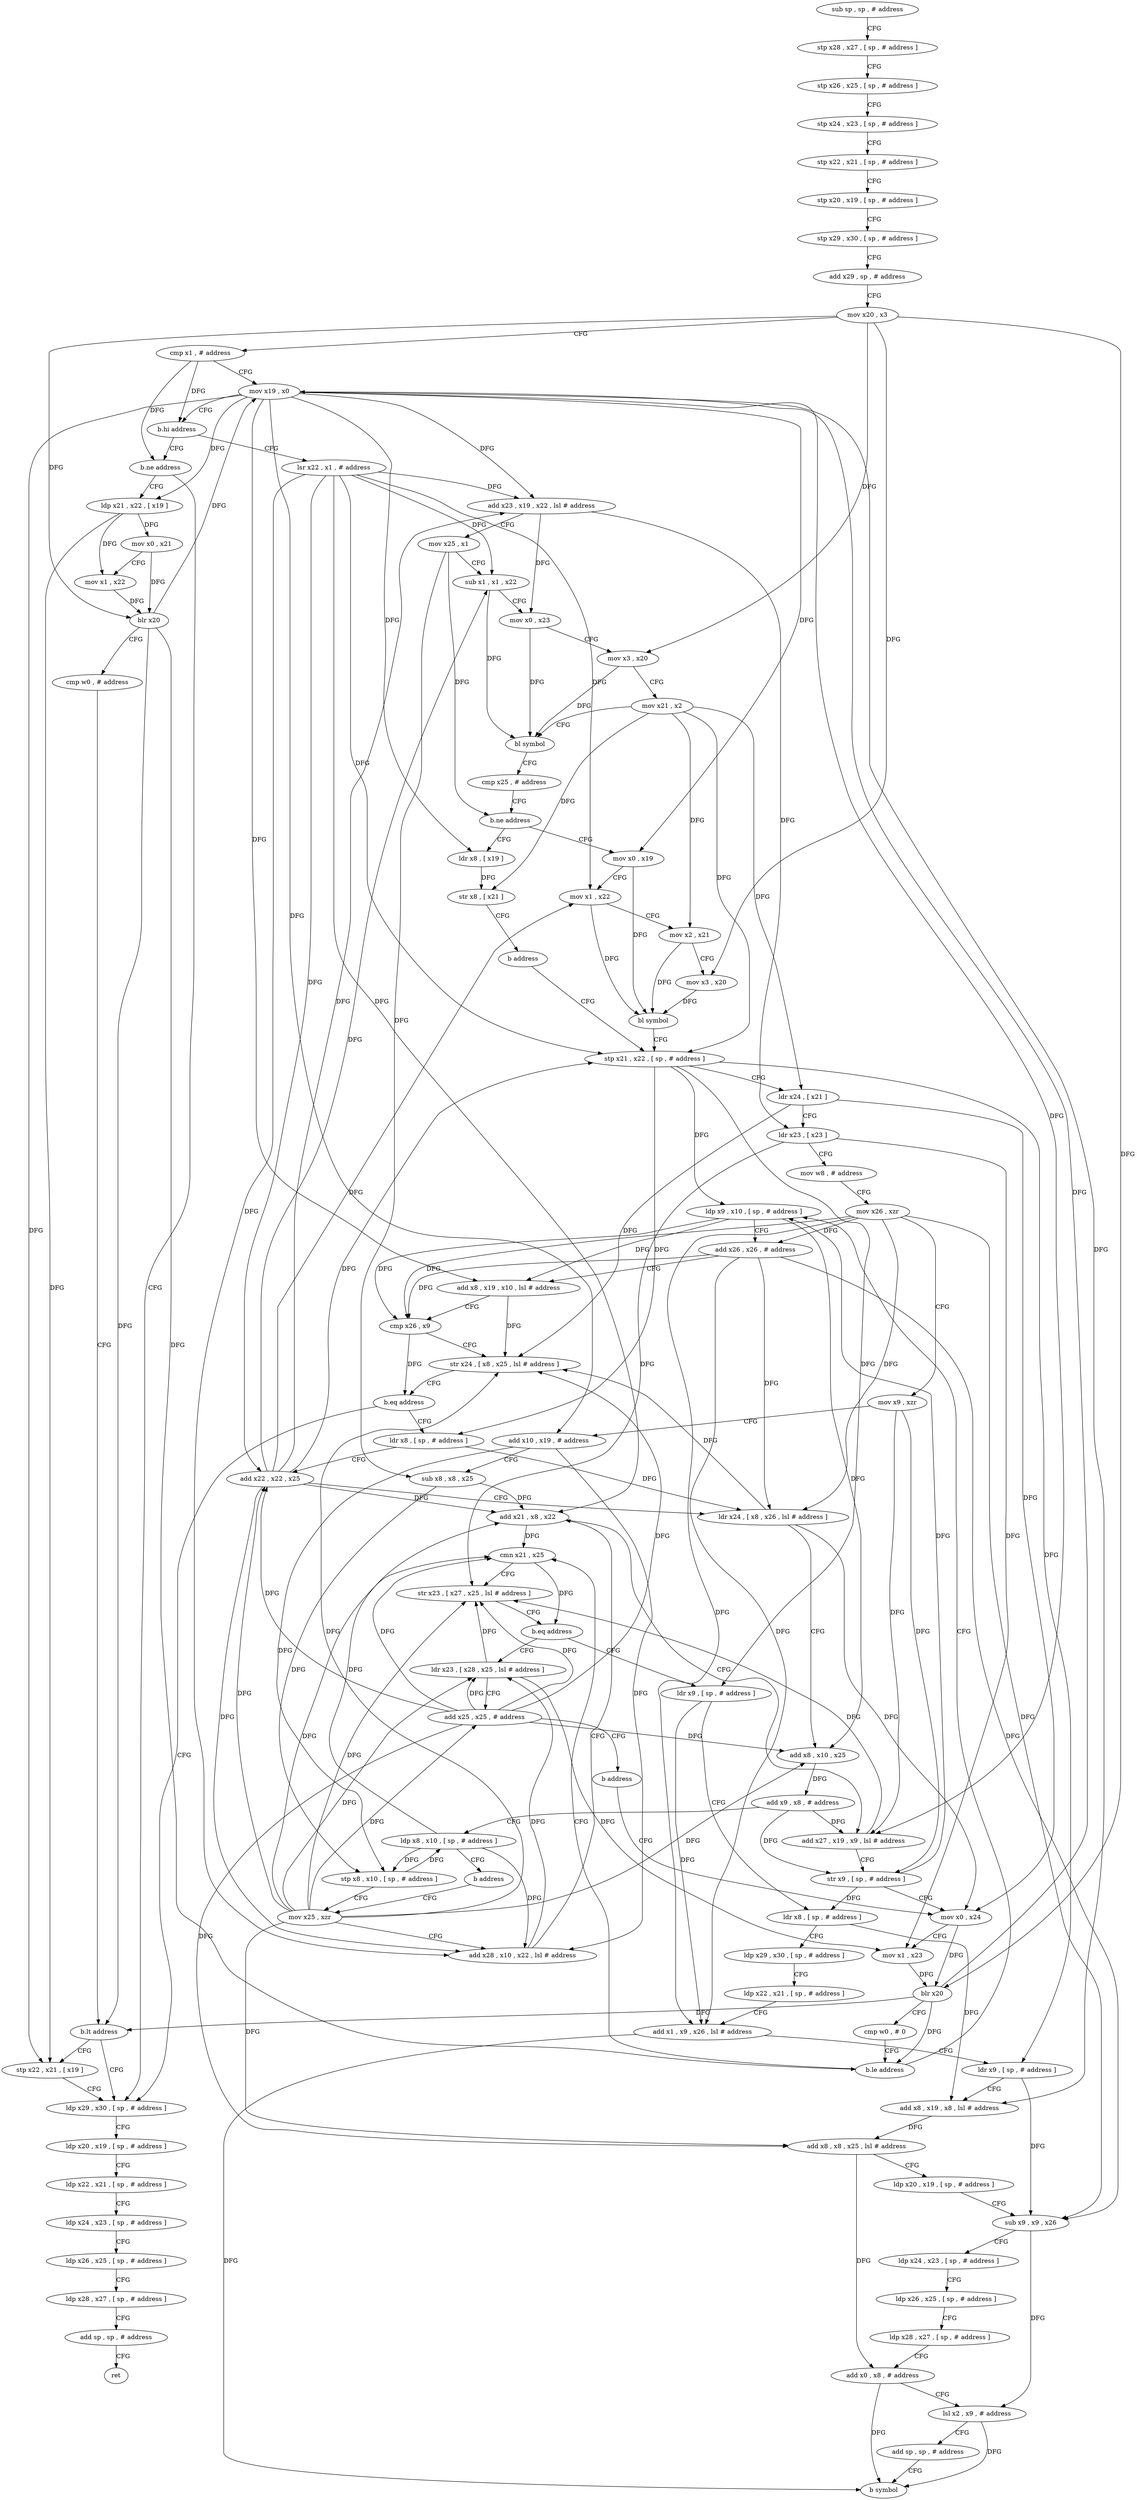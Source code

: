 digraph "func" {
"4253380" [label = "sub sp , sp , # address" ]
"4253384" [label = "stp x28 , x27 , [ sp , # address ]" ]
"4253388" [label = "stp x26 , x25 , [ sp , # address ]" ]
"4253392" [label = "stp x24 , x23 , [ sp , # address ]" ]
"4253396" [label = "stp x22 , x21 , [ sp , # address ]" ]
"4253400" [label = "stp x20 , x19 , [ sp , # address ]" ]
"4253404" [label = "stp x29 , x30 , [ sp , # address ]" ]
"4253408" [label = "add x29 , sp , # address" ]
"4253412" [label = "mov x20 , x3" ]
"4253416" [label = "cmp x1 , # address" ]
"4253420" [label = "mov x19 , x0" ]
"4253424" [label = "b.hi address" ]
"4253492" [label = "lsr x22 , x1 , # address" ]
"4253428" [label = "b.ne address" ]
"4253496" [label = "add x23 , x19 , x22 , lsl # address" ]
"4253500" [label = "mov x25 , x1" ]
"4253504" [label = "sub x1 , x1 , x22" ]
"4253508" [label = "mov x0 , x23" ]
"4253512" [label = "mov x3 , x20" ]
"4253516" [label = "mov x21 , x2" ]
"4253520" [label = "bl symbol" ]
"4253524" [label = "cmp x25 , # address" ]
"4253528" [label = "b.ne address" ]
"4253544" [label = "mov x0 , x19" ]
"4253532" [label = "ldr x8 , [ x19 ]" ]
"4253460" [label = "ldp x29 , x30 , [ sp , # address ]" ]
"4253432" [label = "ldp x21 , x22 , [ x19 ]" ]
"4253548" [label = "mov x1 , x22" ]
"4253552" [label = "mov x2 , x21" ]
"4253556" [label = "mov x3 , x20" ]
"4253560" [label = "bl symbol" ]
"4253564" [label = "stp x21 , x22 , [ sp , # address ]" ]
"4253536" [label = "str x8 , [ x21 ]" ]
"4253540" [label = "b address" ]
"4253464" [label = "ldp x20 , x19 , [ sp , # address ]" ]
"4253468" [label = "ldp x22 , x21 , [ sp , # address ]" ]
"4253472" [label = "ldp x24 , x23 , [ sp , # address ]" ]
"4253476" [label = "ldp x26 , x25 , [ sp , # address ]" ]
"4253480" [label = "ldp x28 , x27 , [ sp , # address ]" ]
"4253484" [label = "add sp , sp , # address" ]
"4253488" [label = "ret" ]
"4253436" [label = "mov x0 , x21" ]
"4253440" [label = "mov x1 , x22" ]
"4253444" [label = "blr x20" ]
"4253448" [label = "cmp w0 , # address" ]
"4253452" [label = "b.lt address" ]
"4253456" [label = "stp x22 , x21 , [ x19 ]" ]
"4253664" [label = "ldp x9 , x10 , [ sp , # address ]" ]
"4253668" [label = "add x26 , x26 , # address" ]
"4253672" [label = "add x8 , x19 , x10 , lsl # address" ]
"4253676" [label = "cmp x26 , x9" ]
"4253680" [label = "str x24 , [ x8 , x25 , lsl # address ]" ]
"4253684" [label = "b.eq address" ]
"4253688" [label = "ldr x8 , [ sp , # address ]" ]
"4253640" [label = "cmn x21 , x25" ]
"4253644" [label = "str x23 , [ x27 , x25 , lsl # address ]" ]
"4253648" [label = "b.eq address" ]
"4253716" [label = "ldr x9 , [ sp , # address ]" ]
"4253652" [label = "ldr x23 , [ x28 , x25 , lsl # address ]" ]
"4253568" [label = "ldr x24 , [ x21 ]" ]
"4253572" [label = "ldr x23 , [ x23 ]" ]
"4253576" [label = "mov w8 , # address" ]
"4253580" [label = "mov x26 , xzr" ]
"4253584" [label = "mov x9 , xzr" ]
"4253588" [label = "add x10 , x19 , # address" ]
"4253592" [label = "sub x8 , x8 , x25" ]
"4253596" [label = "stp x8 , x10 , [ sp , # address ]" ]
"4253600" [label = "mov x25 , xzr" ]
"4253692" [label = "add x22 , x22 , x25" ]
"4253696" [label = "ldr x24 , [ x8 , x26 , lsl # address ]" ]
"4253700" [label = "add x8 , x10 , x25" ]
"4253704" [label = "add x9 , x8 , # address" ]
"4253708" [label = "ldp x8 , x10 , [ sp , # address ]" ]
"4253712" [label = "b address" ]
"4253720" [label = "ldr x8 , [ sp , # address ]" ]
"4253724" [label = "ldp x29 , x30 , [ sp , # address ]" ]
"4253728" [label = "ldp x22 , x21 , [ sp , # address ]" ]
"4253732" [label = "add x1 , x9 , x26 , lsl # address" ]
"4253736" [label = "ldr x9 , [ sp , # address ]" ]
"4253740" [label = "add x8 , x19 , x8 , lsl # address" ]
"4253744" [label = "add x8 , x8 , x25 , lsl # address" ]
"4253748" [label = "ldp x20 , x19 , [ sp , # address ]" ]
"4253752" [label = "sub x9 , x9 , x26" ]
"4253756" [label = "ldp x24 , x23 , [ sp , # address ]" ]
"4253760" [label = "ldp x26 , x25 , [ sp , # address ]" ]
"4253764" [label = "ldp x28 , x27 , [ sp , # address ]" ]
"4253768" [label = "add x0 , x8 , # address" ]
"4253772" [label = "lsl x2 , x9 , # address" ]
"4253776" [label = "add sp , sp , # address" ]
"4253780" [label = "b symbol" ]
"4253656" [label = "add x25 , x25 , # address" ]
"4253660" [label = "b address" ]
"4253620" [label = "mov x0 , x24" ]
"4253604" [label = "add x28 , x10 , x22 , lsl # address" ]
"4253608" [label = "add x21 , x8 , x22" ]
"4253612" [label = "add x27 , x19 , x9 , lsl # address" ]
"4253616" [label = "str x9 , [ sp , # address ]" ]
"4253624" [label = "mov x1 , x23" ]
"4253628" [label = "blr x20" ]
"4253632" [label = "cmp w0 , # 0" ]
"4253636" [label = "b.le address" ]
"4253380" -> "4253384" [ label = "CFG" ]
"4253384" -> "4253388" [ label = "CFG" ]
"4253388" -> "4253392" [ label = "CFG" ]
"4253392" -> "4253396" [ label = "CFG" ]
"4253396" -> "4253400" [ label = "CFG" ]
"4253400" -> "4253404" [ label = "CFG" ]
"4253404" -> "4253408" [ label = "CFG" ]
"4253408" -> "4253412" [ label = "CFG" ]
"4253412" -> "4253416" [ label = "CFG" ]
"4253412" -> "4253512" [ label = "DFG" ]
"4253412" -> "4253556" [ label = "DFG" ]
"4253412" -> "4253444" [ label = "DFG" ]
"4253412" -> "4253628" [ label = "DFG" ]
"4253416" -> "4253420" [ label = "CFG" ]
"4253416" -> "4253424" [ label = "DFG" ]
"4253416" -> "4253428" [ label = "DFG" ]
"4253420" -> "4253424" [ label = "CFG" ]
"4253420" -> "4253496" [ label = "DFG" ]
"4253420" -> "4253544" [ label = "DFG" ]
"4253420" -> "4253532" [ label = "DFG" ]
"4253420" -> "4253432" [ label = "DFG" ]
"4253420" -> "4253588" [ label = "DFG" ]
"4253420" -> "4253456" [ label = "DFG" ]
"4253420" -> "4253612" [ label = "DFG" ]
"4253420" -> "4253672" [ label = "DFG" ]
"4253420" -> "4253740" [ label = "DFG" ]
"4253424" -> "4253492" [ label = "CFG" ]
"4253424" -> "4253428" [ label = "CFG" ]
"4253492" -> "4253496" [ label = "DFG" ]
"4253492" -> "4253504" [ label = "DFG" ]
"4253492" -> "4253548" [ label = "DFG" ]
"4253492" -> "4253564" [ label = "DFG" ]
"4253492" -> "4253604" [ label = "DFG" ]
"4253492" -> "4253608" [ label = "DFG" ]
"4253492" -> "4253692" [ label = "DFG" ]
"4253428" -> "4253460" [ label = "CFG" ]
"4253428" -> "4253432" [ label = "CFG" ]
"4253496" -> "4253500" [ label = "CFG" ]
"4253496" -> "4253508" [ label = "DFG" ]
"4253496" -> "4253572" [ label = "DFG" ]
"4253500" -> "4253504" [ label = "CFG" ]
"4253500" -> "4253528" [ label = "DFG" ]
"4253500" -> "4253592" [ label = "DFG" ]
"4253504" -> "4253508" [ label = "CFG" ]
"4253504" -> "4253520" [ label = "DFG" ]
"4253508" -> "4253512" [ label = "CFG" ]
"4253508" -> "4253520" [ label = "DFG" ]
"4253512" -> "4253516" [ label = "CFG" ]
"4253512" -> "4253520" [ label = "DFG" ]
"4253516" -> "4253520" [ label = "CFG" ]
"4253516" -> "4253552" [ label = "DFG" ]
"4253516" -> "4253536" [ label = "DFG" ]
"4253516" -> "4253564" [ label = "DFG" ]
"4253516" -> "4253568" [ label = "DFG" ]
"4253520" -> "4253524" [ label = "CFG" ]
"4253524" -> "4253528" [ label = "CFG" ]
"4253528" -> "4253544" [ label = "CFG" ]
"4253528" -> "4253532" [ label = "CFG" ]
"4253544" -> "4253548" [ label = "CFG" ]
"4253544" -> "4253560" [ label = "DFG" ]
"4253532" -> "4253536" [ label = "DFG" ]
"4253460" -> "4253464" [ label = "CFG" ]
"4253432" -> "4253436" [ label = "DFG" ]
"4253432" -> "4253456" [ label = "DFG" ]
"4253432" -> "4253440" [ label = "DFG" ]
"4253548" -> "4253552" [ label = "CFG" ]
"4253548" -> "4253560" [ label = "DFG" ]
"4253552" -> "4253556" [ label = "CFG" ]
"4253552" -> "4253560" [ label = "DFG" ]
"4253556" -> "4253560" [ label = "DFG" ]
"4253560" -> "4253564" [ label = "CFG" ]
"4253564" -> "4253568" [ label = "CFG" ]
"4253564" -> "4253688" [ label = "DFG" ]
"4253564" -> "4253716" [ label = "DFG" ]
"4253564" -> "4253664" [ label = "DFG" ]
"4253564" -> "4253736" [ label = "DFG" ]
"4253536" -> "4253540" [ label = "CFG" ]
"4253540" -> "4253564" [ label = "CFG" ]
"4253464" -> "4253468" [ label = "CFG" ]
"4253468" -> "4253472" [ label = "CFG" ]
"4253472" -> "4253476" [ label = "CFG" ]
"4253476" -> "4253480" [ label = "CFG" ]
"4253480" -> "4253484" [ label = "CFG" ]
"4253484" -> "4253488" [ label = "CFG" ]
"4253436" -> "4253440" [ label = "CFG" ]
"4253436" -> "4253444" [ label = "DFG" ]
"4253440" -> "4253444" [ label = "DFG" ]
"4253444" -> "4253448" [ label = "CFG" ]
"4253444" -> "4253420" [ label = "DFG" ]
"4253444" -> "4253452" [ label = "DFG" ]
"4253444" -> "4253636" [ label = "DFG" ]
"4253448" -> "4253452" [ label = "CFG" ]
"4253452" -> "4253460" [ label = "CFG" ]
"4253452" -> "4253456" [ label = "CFG" ]
"4253456" -> "4253460" [ label = "CFG" ]
"4253664" -> "4253668" [ label = "CFG" ]
"4253664" -> "4253676" [ label = "DFG" ]
"4253664" -> "4253672" [ label = "DFG" ]
"4253664" -> "4253700" [ label = "DFG" ]
"4253668" -> "4253672" [ label = "CFG" ]
"4253668" -> "4253676" [ label = "DFG" ]
"4253668" -> "4253696" [ label = "DFG" ]
"4253668" -> "4253732" [ label = "DFG" ]
"4253668" -> "4253752" [ label = "DFG" ]
"4253672" -> "4253676" [ label = "CFG" ]
"4253672" -> "4253680" [ label = "DFG" ]
"4253676" -> "4253680" [ label = "CFG" ]
"4253676" -> "4253684" [ label = "DFG" ]
"4253680" -> "4253684" [ label = "CFG" ]
"4253684" -> "4253460" [ label = "CFG" ]
"4253684" -> "4253688" [ label = "CFG" ]
"4253688" -> "4253692" [ label = "CFG" ]
"4253688" -> "4253696" [ label = "DFG" ]
"4253640" -> "4253644" [ label = "CFG" ]
"4253640" -> "4253648" [ label = "DFG" ]
"4253644" -> "4253648" [ label = "CFG" ]
"4253648" -> "4253716" [ label = "CFG" ]
"4253648" -> "4253652" [ label = "CFG" ]
"4253716" -> "4253720" [ label = "CFG" ]
"4253716" -> "4253732" [ label = "DFG" ]
"4253652" -> "4253656" [ label = "CFG" ]
"4253652" -> "4253624" [ label = "DFG" ]
"4253652" -> "4253644" [ label = "DFG" ]
"4253568" -> "4253572" [ label = "CFG" ]
"4253568" -> "4253620" [ label = "DFG" ]
"4253568" -> "4253680" [ label = "DFG" ]
"4253572" -> "4253576" [ label = "CFG" ]
"4253572" -> "4253624" [ label = "DFG" ]
"4253572" -> "4253644" [ label = "DFG" ]
"4253576" -> "4253580" [ label = "CFG" ]
"4253580" -> "4253584" [ label = "CFG" ]
"4253580" -> "4253668" [ label = "DFG" ]
"4253580" -> "4253676" [ label = "DFG" ]
"4253580" -> "4253696" [ label = "DFG" ]
"4253580" -> "4253732" [ label = "DFG" ]
"4253580" -> "4253752" [ label = "DFG" ]
"4253584" -> "4253588" [ label = "CFG" ]
"4253584" -> "4253612" [ label = "DFG" ]
"4253584" -> "4253616" [ label = "DFG" ]
"4253588" -> "4253592" [ label = "CFG" ]
"4253588" -> "4253596" [ label = "DFG" ]
"4253588" -> "4253604" [ label = "DFG" ]
"4253592" -> "4253596" [ label = "DFG" ]
"4253592" -> "4253608" [ label = "DFG" ]
"4253596" -> "4253600" [ label = "CFG" ]
"4253596" -> "4253708" [ label = "DFG" ]
"4253600" -> "4253604" [ label = "CFG" ]
"4253600" -> "4253680" [ label = "DFG" ]
"4253600" -> "4253640" [ label = "DFG" ]
"4253600" -> "4253644" [ label = "DFG" ]
"4253600" -> "4253692" [ label = "DFG" ]
"4253600" -> "4253700" [ label = "DFG" ]
"4253600" -> "4253744" [ label = "DFG" ]
"4253600" -> "4253652" [ label = "DFG" ]
"4253600" -> "4253656" [ label = "DFG" ]
"4253692" -> "4253696" [ label = "CFG" ]
"4253692" -> "4253496" [ label = "DFG" ]
"4253692" -> "4253504" [ label = "DFG" ]
"4253692" -> "4253548" [ label = "DFG" ]
"4253692" -> "4253564" [ label = "DFG" ]
"4253692" -> "4253604" [ label = "DFG" ]
"4253692" -> "4253608" [ label = "DFG" ]
"4253696" -> "4253700" [ label = "CFG" ]
"4253696" -> "4253620" [ label = "DFG" ]
"4253696" -> "4253680" [ label = "DFG" ]
"4253700" -> "4253704" [ label = "DFG" ]
"4253704" -> "4253708" [ label = "CFG" ]
"4253704" -> "4253612" [ label = "DFG" ]
"4253704" -> "4253616" [ label = "DFG" ]
"4253708" -> "4253712" [ label = "CFG" ]
"4253708" -> "4253596" [ label = "DFG" ]
"4253708" -> "4253608" [ label = "DFG" ]
"4253708" -> "4253604" [ label = "DFG" ]
"4253712" -> "4253600" [ label = "CFG" ]
"4253720" -> "4253724" [ label = "CFG" ]
"4253720" -> "4253740" [ label = "DFG" ]
"4253724" -> "4253728" [ label = "CFG" ]
"4253728" -> "4253732" [ label = "CFG" ]
"4253732" -> "4253736" [ label = "CFG" ]
"4253732" -> "4253780" [ label = "DFG" ]
"4253736" -> "4253740" [ label = "CFG" ]
"4253736" -> "4253752" [ label = "DFG" ]
"4253740" -> "4253744" [ label = "DFG" ]
"4253744" -> "4253748" [ label = "CFG" ]
"4253744" -> "4253768" [ label = "DFG" ]
"4253748" -> "4253752" [ label = "CFG" ]
"4253752" -> "4253756" [ label = "CFG" ]
"4253752" -> "4253772" [ label = "DFG" ]
"4253756" -> "4253760" [ label = "CFG" ]
"4253760" -> "4253764" [ label = "CFG" ]
"4253764" -> "4253768" [ label = "CFG" ]
"4253768" -> "4253772" [ label = "CFG" ]
"4253768" -> "4253780" [ label = "DFG" ]
"4253772" -> "4253776" [ label = "CFG" ]
"4253772" -> "4253780" [ label = "DFG" ]
"4253776" -> "4253780" [ label = "CFG" ]
"4253656" -> "4253660" [ label = "CFG" ]
"4253656" -> "4253640" [ label = "DFG" ]
"4253656" -> "4253692" [ label = "DFG" ]
"4253656" -> "4253700" [ label = "DFG" ]
"4253656" -> "4253744" [ label = "DFG" ]
"4253656" -> "4253652" [ label = "DFG" ]
"4253656" -> "4253680" [ label = "DFG" ]
"4253656" -> "4253644" [ label = "DFG" ]
"4253660" -> "4253620" [ label = "CFG" ]
"4253620" -> "4253624" [ label = "CFG" ]
"4253620" -> "4253628" [ label = "DFG" ]
"4253604" -> "4253608" [ label = "CFG" ]
"4253604" -> "4253652" [ label = "DFG" ]
"4253608" -> "4253612" [ label = "CFG" ]
"4253608" -> "4253640" [ label = "DFG" ]
"4253612" -> "4253616" [ label = "CFG" ]
"4253612" -> "4253644" [ label = "DFG" ]
"4253616" -> "4253620" [ label = "CFG" ]
"4253616" -> "4253664" [ label = "DFG" ]
"4253616" -> "4253720" [ label = "DFG" ]
"4253624" -> "4253628" [ label = "DFG" ]
"4253628" -> "4253632" [ label = "CFG" ]
"4253628" -> "4253420" [ label = "DFG" ]
"4253628" -> "4253452" [ label = "DFG" ]
"4253628" -> "4253636" [ label = "DFG" ]
"4253632" -> "4253636" [ label = "CFG" ]
"4253636" -> "4253664" [ label = "CFG" ]
"4253636" -> "4253640" [ label = "CFG" ]
}
